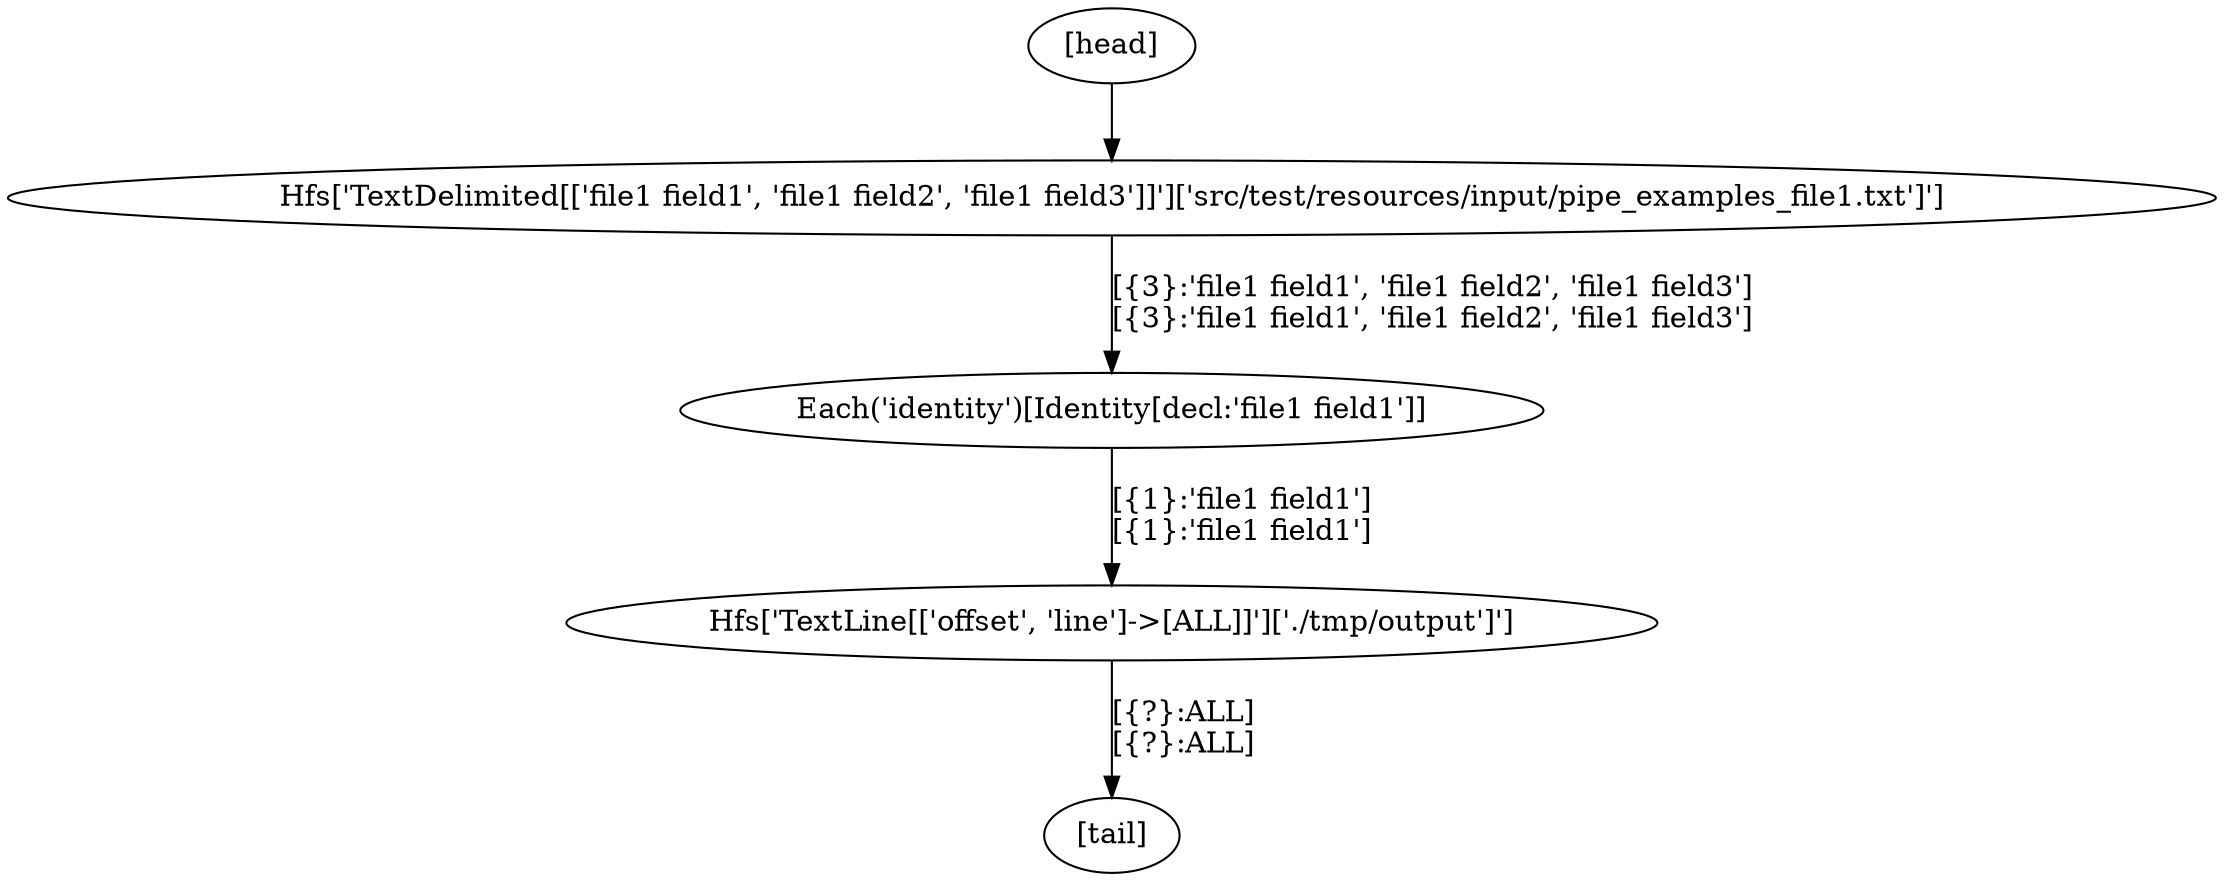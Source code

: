 digraph G {
  1 [label = "Each('identity')[Identity[decl:'file1 field1']]"];
  2 [label = "Hfs['TextLine[['offset', 'line']->[ALL]]']['./tmp/output']']"];
  3 [label = "Hfs['TextDelimited[['file1 field1', 'file1 field2', 'file1 field3']]']['src/test/resources/input/pipe_examples_file1.txt']']"];
  4 [label = "[head]"];
  5 [label = "[tail]"];
  1 -> 2 [label = "[{1}:'file1 field1']\n[{1}:'file1 field1']"];
  3 -> 1 [label = "[{3}:'file1 field1', 'file1 field2', 'file1 field3']\n[{3}:'file1 field1', 'file1 field2', 'file1 field3']"];
  4 -> 3 [label = ""];
  2 -> 5 [label = "[{?}:ALL]\n[{?}:ALL]"];
}
